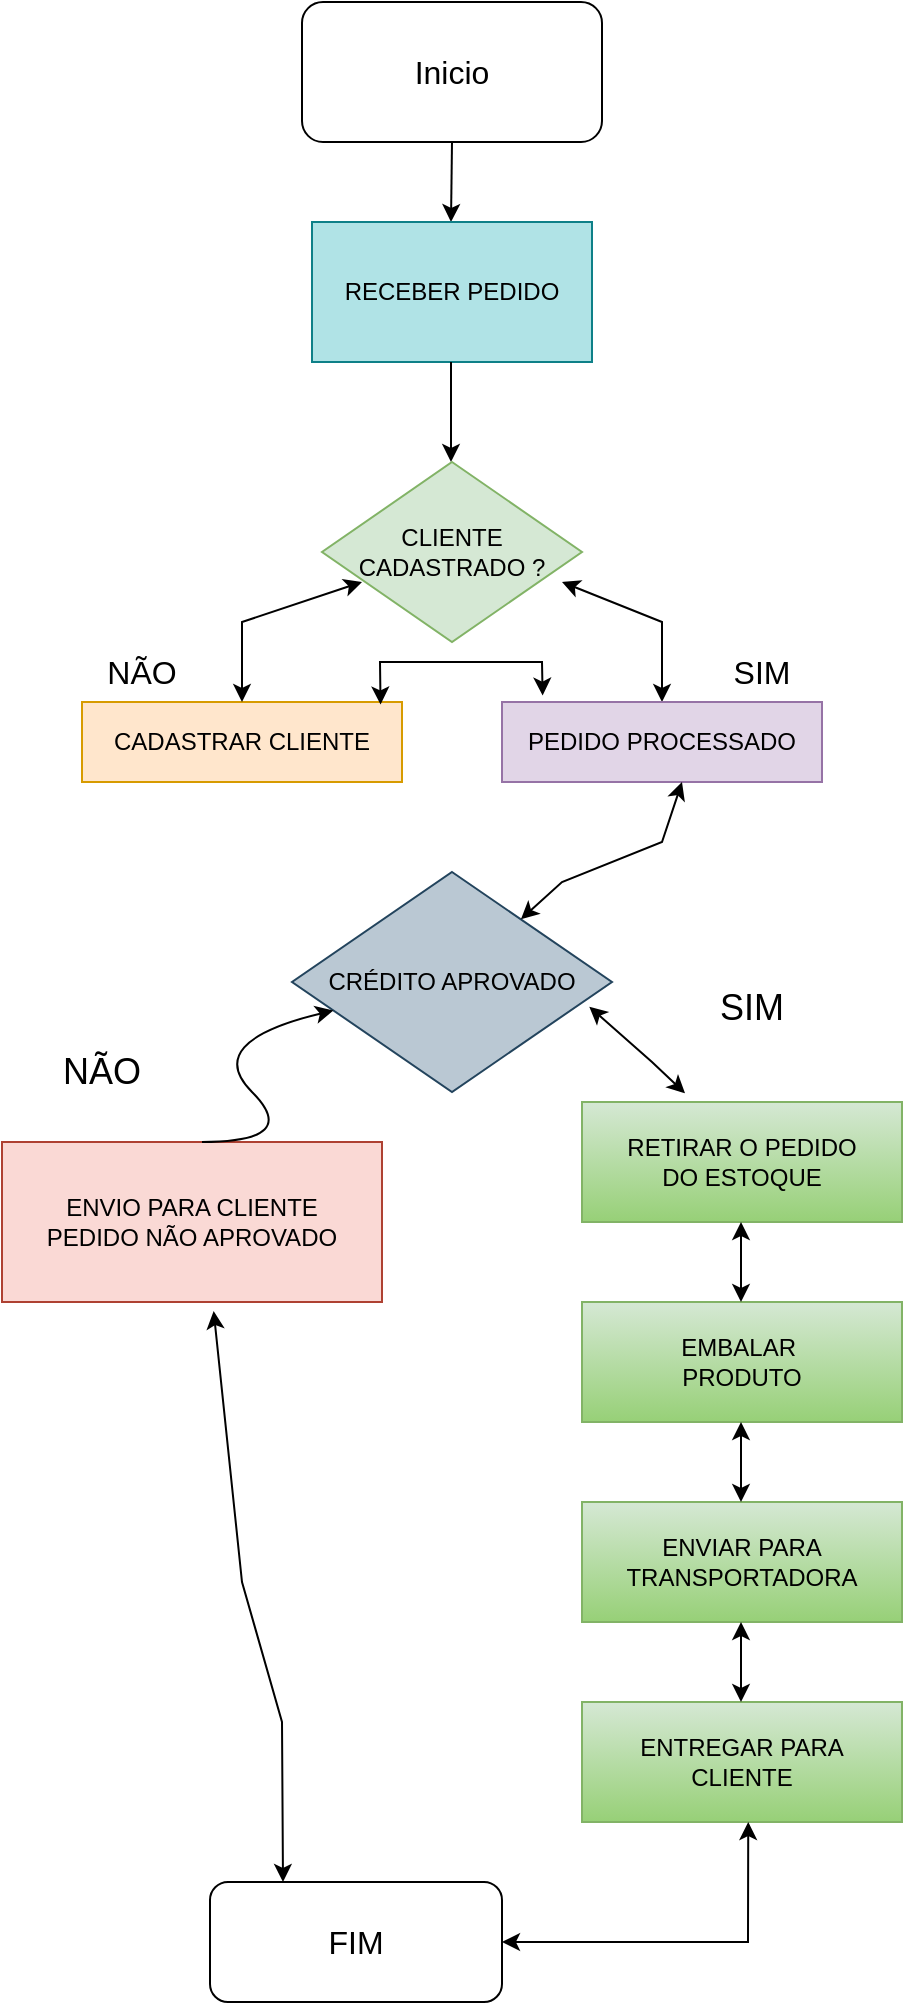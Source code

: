 <mxfile version="24.0.0" type="github">
  <diagram name="Página-1" id="C3ajDI0Vvp-2-txCWMC4">
    <mxGraphModel dx="792" dy="494" grid="1" gridSize="10" guides="1" tooltips="1" connect="1" arrows="1" fold="1" page="1" pageScale="1" pageWidth="827" pageHeight="1169" math="0" shadow="0">
      <root>
        <mxCell id="0" />
        <mxCell id="1" parent="0" />
        <mxCell id="8Ibjklbwy5DX-LevZjUc-1" value="&lt;font size=&quot;3&quot;&gt;Inicio&lt;/font&gt;" style="rounded=1;whiteSpace=wrap;html=1;" vertex="1" parent="1">
          <mxGeometry x="330" y="150" width="150" height="70" as="geometry" />
        </mxCell>
        <mxCell id="8Ibjklbwy5DX-LevZjUc-2" value="" style="endArrow=classic;html=1;rounded=0;" edge="1" parent="1">
          <mxGeometry width="50" height="50" relative="1" as="geometry">
            <mxPoint x="405" y="220" as="sourcePoint" />
            <mxPoint x="404.5" y="260" as="targetPoint" />
          </mxGeometry>
        </mxCell>
        <mxCell id="8Ibjklbwy5DX-LevZjUc-3" value="RECEBER PEDIDO" style="rounded=0;whiteSpace=wrap;html=1;fillColor=#b0e3e6;strokeColor=#0e8088;" vertex="1" parent="1">
          <mxGeometry x="335" y="260" width="140" height="70" as="geometry" />
        </mxCell>
        <mxCell id="8Ibjklbwy5DX-LevZjUc-4" value="" style="endArrow=classic;html=1;rounded=0;" edge="1" parent="1">
          <mxGeometry width="50" height="50" relative="1" as="geometry">
            <mxPoint x="404.5" y="330" as="sourcePoint" />
            <mxPoint x="404.5" y="380" as="targetPoint" />
          </mxGeometry>
        </mxCell>
        <mxCell id="8Ibjklbwy5DX-LevZjUc-5" value="CLIENTE CADASTRADO ?" style="rhombus;whiteSpace=wrap;html=1;fillColor=#d5e8d4;strokeColor=#82b366;" vertex="1" parent="1">
          <mxGeometry x="340" y="380" width="130" height="90" as="geometry" />
        </mxCell>
        <mxCell id="8Ibjklbwy5DX-LevZjUc-6" value="CADASTRAR CLIENTE" style="rounded=0;whiteSpace=wrap;html=1;fillColor=#ffe6cc;strokeColor=#d79b00;" vertex="1" parent="1">
          <mxGeometry x="220" y="500" width="160" height="40" as="geometry" />
        </mxCell>
        <mxCell id="8Ibjklbwy5DX-LevZjUc-9" value="" style="endArrow=classic;startArrow=classic;html=1;rounded=0;" edge="1" parent="1">
          <mxGeometry width="50" height="50" relative="1" as="geometry">
            <mxPoint x="300" y="500" as="sourcePoint" />
            <mxPoint x="360" y="440" as="targetPoint" />
            <Array as="points">
              <mxPoint x="300" y="490" />
              <mxPoint x="300" y="460" />
            </Array>
          </mxGeometry>
        </mxCell>
        <mxCell id="8Ibjklbwy5DX-LevZjUc-10" value="" style="endArrow=classic;startArrow=classic;html=1;rounded=0;exitX=0.5;exitY=0;exitDx=0;exitDy=0;" edge="1" parent="1" source="8Ibjklbwy5DX-LevZjUc-11">
          <mxGeometry width="50" height="50" relative="1" as="geometry">
            <mxPoint x="510" y="500" as="sourcePoint" />
            <mxPoint x="460" y="440" as="targetPoint" />
            <Array as="points">
              <mxPoint x="510" y="460" />
            </Array>
          </mxGeometry>
        </mxCell>
        <mxCell id="8Ibjklbwy5DX-LevZjUc-11" value="PEDIDO PROCESSADO" style="rounded=0;whiteSpace=wrap;html=1;fillColor=#e1d5e7;strokeColor=#9673a6;" vertex="1" parent="1">
          <mxGeometry x="430" y="500" width="160" height="40" as="geometry" />
        </mxCell>
        <mxCell id="8Ibjklbwy5DX-LevZjUc-12" value="&lt;font size=&quot;3&quot;&gt;SIM&lt;/font&gt;" style="text;strokeColor=none;align=center;fillColor=none;html=1;verticalAlign=middle;whiteSpace=wrap;rounded=0;" vertex="1" parent="1">
          <mxGeometry x="530" y="470" width="60" height="30" as="geometry" />
        </mxCell>
        <mxCell id="8Ibjklbwy5DX-LevZjUc-13" value="&lt;font size=&quot;3&quot;&gt;NÃO&lt;/font&gt;" style="text;strokeColor=none;align=center;fillColor=none;html=1;verticalAlign=middle;whiteSpace=wrap;rounded=0;" vertex="1" parent="1">
          <mxGeometry x="220" y="470" width="60" height="30" as="geometry" />
        </mxCell>
        <mxCell id="8Ibjklbwy5DX-LevZjUc-16" value="" style="endArrow=classic;startArrow=classic;html=1;rounded=0;entryX=0.127;entryY=-0.08;entryDx=0;entryDy=0;entryPerimeter=0;exitX=0.933;exitY=0.031;exitDx=0;exitDy=0;exitPerimeter=0;" edge="1" parent="1" source="8Ibjklbwy5DX-LevZjUc-6" target="8Ibjklbwy5DX-LevZjUc-11">
          <mxGeometry width="50" height="50" relative="1" as="geometry">
            <mxPoint x="384" y="510" as="sourcePoint" />
            <mxPoint x="440" y="480" as="targetPoint" />
            <Array as="points">
              <mxPoint x="369" y="480" />
              <mxPoint x="410" y="480" />
              <mxPoint x="450" y="480" />
            </Array>
          </mxGeometry>
        </mxCell>
        <mxCell id="8Ibjklbwy5DX-LevZjUc-18" value="CRÉDITO APROVADO" style="rhombus;whiteSpace=wrap;html=1;fillColor=#bac8d3;strokeColor=#23445d;" vertex="1" parent="1">
          <mxGeometry x="325" y="585" width="160" height="110" as="geometry" />
        </mxCell>
        <mxCell id="8Ibjklbwy5DX-LevZjUc-19" value="" style="endArrow=classic;startArrow=classic;html=1;rounded=0;" edge="1" parent="1" source="8Ibjklbwy5DX-LevZjUc-18">
          <mxGeometry width="50" height="50" relative="1" as="geometry">
            <mxPoint x="460" y="600" as="sourcePoint" />
            <mxPoint x="520" y="540" as="targetPoint" />
            <Array as="points">
              <mxPoint x="460" y="590" />
              <mxPoint x="510" y="570" />
            </Array>
          </mxGeometry>
        </mxCell>
        <mxCell id="8Ibjklbwy5DX-LevZjUc-20" value="RETIRAR O PEDIDO&lt;br&gt;DO ESTOQUE" style="rounded=0;whiteSpace=wrap;html=1;fillColor=#d5e8d4;gradientColor=#97d077;strokeColor=#82b366;" vertex="1" parent="1">
          <mxGeometry x="470" y="700" width="160" height="60" as="geometry" />
        </mxCell>
        <mxCell id="8Ibjklbwy5DX-LevZjUc-21" value="" style="endArrow=classic;startArrow=classic;html=1;rounded=0;exitX=0.322;exitY=-0.072;exitDx=0;exitDy=0;exitPerimeter=0;entryX=0.929;entryY=0.612;entryDx=0;entryDy=0;entryPerimeter=0;" edge="1" parent="1" source="8Ibjklbwy5DX-LevZjUc-20" target="8Ibjklbwy5DX-LevZjUc-18">
          <mxGeometry width="50" height="50" relative="1" as="geometry">
            <mxPoint x="520" y="690" as="sourcePoint" />
            <mxPoint x="480" y="660" as="targetPoint" />
            <Array as="points">
              <mxPoint x="505" y="680" />
            </Array>
          </mxGeometry>
        </mxCell>
        <mxCell id="8Ibjklbwy5DX-LevZjUc-23" value="EMBALAR&amp;nbsp;&lt;br&gt;PRODUTO" style="rounded=0;whiteSpace=wrap;html=1;fillColor=#d5e8d4;gradientColor=#97d077;strokeColor=#82b366;" vertex="1" parent="1">
          <mxGeometry x="470" y="800" width="160" height="60" as="geometry" />
        </mxCell>
        <mxCell id="8Ibjklbwy5DX-LevZjUc-24" value="" style="endArrow=classic;startArrow=classic;html=1;rounded=0;" edge="1" parent="1">
          <mxGeometry width="50" height="50" relative="1" as="geometry">
            <mxPoint x="549.5" y="800" as="sourcePoint" />
            <mxPoint x="549.5" y="760" as="targetPoint" />
          </mxGeometry>
        </mxCell>
        <mxCell id="8Ibjklbwy5DX-LevZjUc-27" value="ENVIAR PARA&lt;br&gt;TRANSPORTADORA" style="rounded=0;whiteSpace=wrap;html=1;fillColor=#d5e8d4;gradientColor=#97d077;strokeColor=#82b366;" vertex="1" parent="1">
          <mxGeometry x="470" y="900" width="160" height="60" as="geometry" />
        </mxCell>
        <mxCell id="8Ibjklbwy5DX-LevZjUc-28" value="" style="endArrow=classic;startArrow=classic;html=1;rounded=0;" edge="1" parent="1">
          <mxGeometry width="50" height="50" relative="1" as="geometry">
            <mxPoint x="549.5" y="900" as="sourcePoint" />
            <mxPoint x="549.5" y="860" as="targetPoint" />
          </mxGeometry>
        </mxCell>
        <mxCell id="8Ibjklbwy5DX-LevZjUc-29" value="ENTREGAR PARA&lt;br&gt;CLIENTE" style="rounded=0;whiteSpace=wrap;html=1;fillColor=#d5e8d4;gradientColor=#97d077;strokeColor=#82b366;" vertex="1" parent="1">
          <mxGeometry x="470" y="1000" width="160" height="60" as="geometry" />
        </mxCell>
        <mxCell id="8Ibjklbwy5DX-LevZjUc-30" value="" style="endArrow=classic;startArrow=classic;html=1;rounded=0;" edge="1" parent="1">
          <mxGeometry width="50" height="50" relative="1" as="geometry">
            <mxPoint x="549.5" y="1000" as="sourcePoint" />
            <mxPoint x="549.5" y="960" as="targetPoint" />
          </mxGeometry>
        </mxCell>
        <mxCell id="8Ibjklbwy5DX-LevZjUc-31" value="&lt;font size=&quot;3&quot;&gt;FIM&lt;/font&gt;" style="rounded=1;whiteSpace=wrap;html=1;" vertex="1" parent="1">
          <mxGeometry x="284" y="1090" width="146" height="60" as="geometry" />
        </mxCell>
        <mxCell id="8Ibjklbwy5DX-LevZjUc-33" value="&lt;span style=&quot;font-size: 18px;&quot;&gt;SIM&lt;/span&gt;" style="text;strokeColor=none;align=center;fillColor=none;html=1;verticalAlign=middle;whiteSpace=wrap;rounded=0;" vertex="1" parent="1">
          <mxGeometry x="500" y="625" width="110" height="55" as="geometry" />
        </mxCell>
        <mxCell id="8Ibjklbwy5DX-LevZjUc-34" value="ENVIO PARA CLIENTE&lt;br&gt;PEDIDO NÃO APROVADO" style="rounded=0;whiteSpace=wrap;html=1;fillColor=#fad9d5;strokeColor=#ae4132;" vertex="1" parent="1">
          <mxGeometry x="180" y="720" width="190" height="80" as="geometry" />
        </mxCell>
        <mxCell id="8Ibjklbwy5DX-LevZjUc-36" value="" style="curved=1;endArrow=classic;html=1;rounded=0;" edge="1" parent="1" target="8Ibjklbwy5DX-LevZjUc-18">
          <mxGeometry width="50" height="50" relative="1" as="geometry">
            <mxPoint x="280" y="720" as="sourcePoint" />
            <mxPoint x="330" y="670" as="targetPoint" />
            <Array as="points">
              <mxPoint x="330" y="720" />
              <mxPoint x="280" y="670" />
            </Array>
          </mxGeometry>
        </mxCell>
        <mxCell id="8Ibjklbwy5DX-LevZjUc-37" value="" style="endArrow=classic;startArrow=classic;html=1;rounded=0;exitX=0.25;exitY=0;exitDx=0;exitDy=0;entryX=0.557;entryY=1.057;entryDx=0;entryDy=0;entryPerimeter=0;" edge="1" parent="1" source="8Ibjklbwy5DX-LevZjUc-31" target="8Ibjklbwy5DX-LevZjUc-34">
          <mxGeometry width="50" height="50" relative="1" as="geometry">
            <mxPoint x="275" y="1050" as="sourcePoint" />
            <mxPoint x="274.5" y="800" as="targetPoint" />
            <Array as="points">
              <mxPoint x="320" y="1010" />
              <mxPoint x="300" y="940" />
            </Array>
          </mxGeometry>
        </mxCell>
        <mxCell id="8Ibjklbwy5DX-LevZjUc-38" value="&lt;span style=&quot;font-size: 18px;&quot;&gt;NÃO&lt;/span&gt;" style="text;strokeColor=none;align=center;fillColor=none;html=1;verticalAlign=middle;whiteSpace=wrap;rounded=0;" vertex="1" parent="1">
          <mxGeometry x="200" y="670" width="60" height="30" as="geometry" />
        </mxCell>
        <mxCell id="8Ibjklbwy5DX-LevZjUc-39" value="" style="endArrow=classic;startArrow=classic;html=1;rounded=0;exitX=1;exitY=0.5;exitDx=0;exitDy=0;entryX=0.332;entryY=1.015;entryDx=0;entryDy=0;entryPerimeter=0;" edge="1" parent="1" source="8Ibjklbwy5DX-LevZjUc-31">
          <mxGeometry width="50" height="50" relative="1" as="geometry">
            <mxPoint x="460.0" y="1119.1" as="sourcePoint" />
            <mxPoint x="553.12" y="1060" as="targetPoint" />
            <Array as="points">
              <mxPoint x="553" y="1120" />
            </Array>
          </mxGeometry>
        </mxCell>
      </root>
    </mxGraphModel>
  </diagram>
</mxfile>
